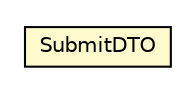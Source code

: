 #!/usr/local/bin/dot
#
# Class diagram 
# Generated by UMLGraph version 5.1 (http://www.umlgraph.org/)
#

digraph G {
	edge [fontname="Helvetica",fontsize=10,labelfontname="Helvetica",labelfontsize=10];
	node [fontname="Helvetica",fontsize=10,shape=plaintext];
	nodesep=0.25;
	ranksep=0.5;
	// cn.edu.uestc.acmicpc.db.dto.impl.status.SubmitDTO
	c8164 [label=<<table title="cn.edu.uestc.acmicpc.db.dto.impl.status.SubmitDTO" border="0" cellborder="1" cellspacing="0" cellpadding="2" port="p" bgcolor="lemonChiffon" href="./SubmitDTO.html">
		<tr><td><table border="0" cellspacing="0" cellpadding="1">
<tr><td align="center" balign="center"> SubmitDTO </td></tr>
		</table></td></tr>
		</table>>, fontname="Helvetica", fontcolor="black", fontsize=10.0];
}

